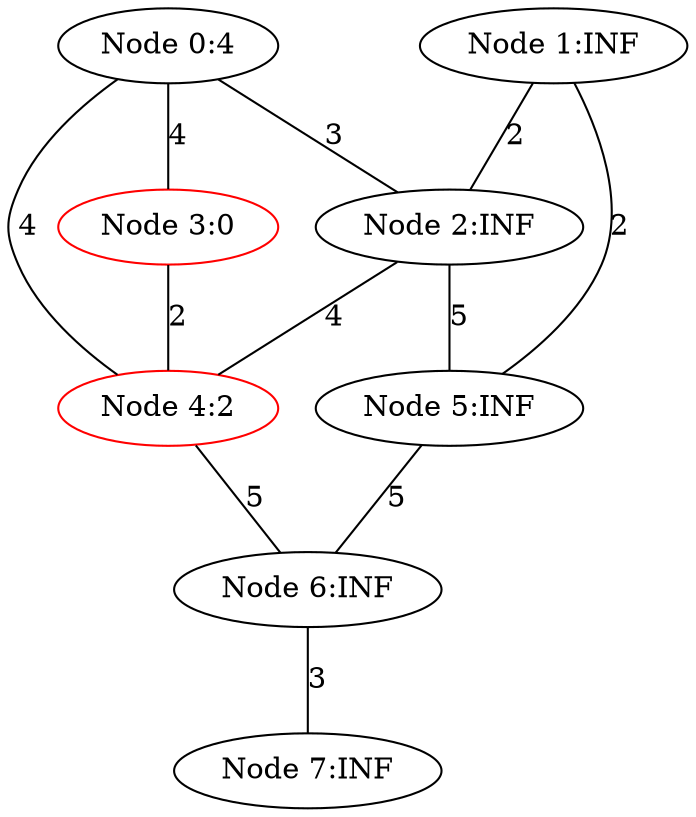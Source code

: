 graph DijkstraUndirected {
"Node 0:4" -- {"Node 2:INF"} [label="3"]
"Node 0:4" -- {"Node 3:0"} [label="4"]
"Node 0:4" -- {"Node 4:2"} [label="4"]
"Node 1:INF" -- {"Node 2:INF"} [label="2"]
"Node 1:INF" -- {"Node 5:INF"} [label="2"]
"Node 2:INF" -- {"Node 4:2"} [label="4"]
"Node 2:INF" -- {"Node 5:INF"} [label="5"]
"Node 3:0" -- {"Node 4:2"} [label="2"]
"Node 4:2" -- {"Node 6:INF"} [label="5"]
"Node 5:INF" -- {"Node 6:INF"} [label="5"]
"Node 6:INF" -- {"Node 7:INF"} [label="3"]
"Node 0:4"
"Node 1:INF"
"Node 2:INF"
"Node 3:0" [color=red]
"Node 4:2" [color=red]
"Node 5:INF"
"Node 6:INF"
"Node 7:INF"
}
